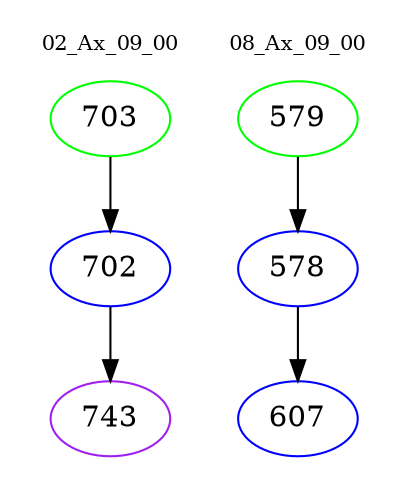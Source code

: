 digraph{
subgraph cluster_0 {
color = white
label = "02_Ax_09_00";
fontsize=10;
T0_703 [label="703", color="green"]
T0_703 -> T0_702 [color="black"]
T0_702 [label="702", color="blue"]
T0_702 -> T0_743 [color="black"]
T0_743 [label="743", color="purple"]
}
subgraph cluster_1 {
color = white
label = "08_Ax_09_00";
fontsize=10;
T1_579 [label="579", color="green"]
T1_579 -> T1_578 [color="black"]
T1_578 [label="578", color="blue"]
T1_578 -> T1_607 [color="black"]
T1_607 [label="607", color="blue"]
}
}
